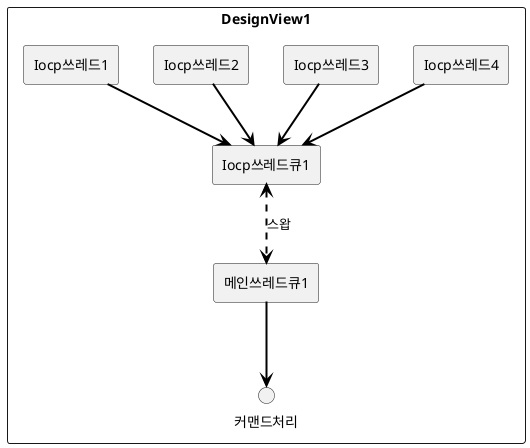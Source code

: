 @startuml

'theme 목록 : https://plantuml.com/ko/theme'
'skinparam 목록 : https://plantuml.com/ko/skinparam'
skinparam ClassFontSize 20
skinparam ClassFontColor Black
skinparam ClassAttributeFontSize 15
skinparam ArrowColor Black
skinparam ArrowThickness 2

hide empty methods
hide empty fields

rectangle DesignView1 {
    rectangle Iocp쓰레드1
    rectangle Iocp쓰레드2
    rectangle Iocp쓰레드3
    rectangle Iocp쓰레드4

    rectangle Iocp쓰레드큐1

    rectangle 메인쓰레드큐1

    circle 커맨드처리
    
    Iocp쓰레드1 -d-> Iocp쓰레드큐1
    Iocp쓰레드2 -d-> Iocp쓰레드큐1
    Iocp쓰레드3 -d-> Iocp쓰레드큐1
    Iocp쓰레드4 -d-> Iocp쓰레드큐1

    메인쓰레드큐1 <.u.> Iocp쓰레드큐1: 스왑

    메인쓰레드큐1 -d-> 커맨드처리

    Iocp쓰레드1 -[hidden]r-> Iocp쓰레드2
    Iocp쓰레드2 -[hidden]r-> Iocp쓰레드3
    Iocp쓰레드3 -[hidden]r-> Iocp쓰레드4
}



@enduml
